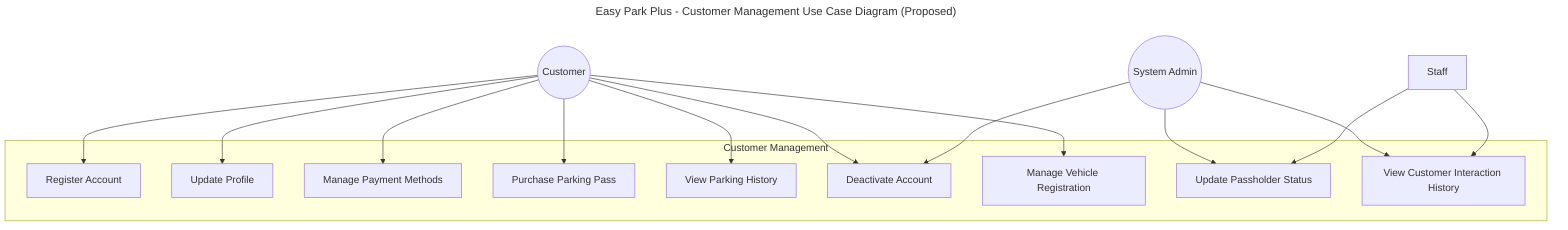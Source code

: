 ---
title: Easy Park Plus - Customer Management Use Case Diagram (Proposed)
---

graph TD
    Customer((Customer))
    Admin((System Admin))

    subgraph "Customer Management"
        UC1[Register Account]
        UC2[Update Profile]
        UC3[Manage Payment Methods]
        UC4[Purchase Parking Pass]
        UC5[View Parking History]
        UC6[Deactivate Account]
        UC7[Manage Vehicle Registration]
        UC8[Update Passholder Status]
        UC9[View Customer Interaction History]
    end

    Customer --> UC1
    Customer --> UC2
    Customer --> UC3
    Customer --> UC4
    Customer --> UC5
    Customer --> UC6
    Customer --> UC7
    Admin --> UC6
    Admin --> UC8
    Admin --> UC9
    Staff --> UC8
    Staff --> UC9